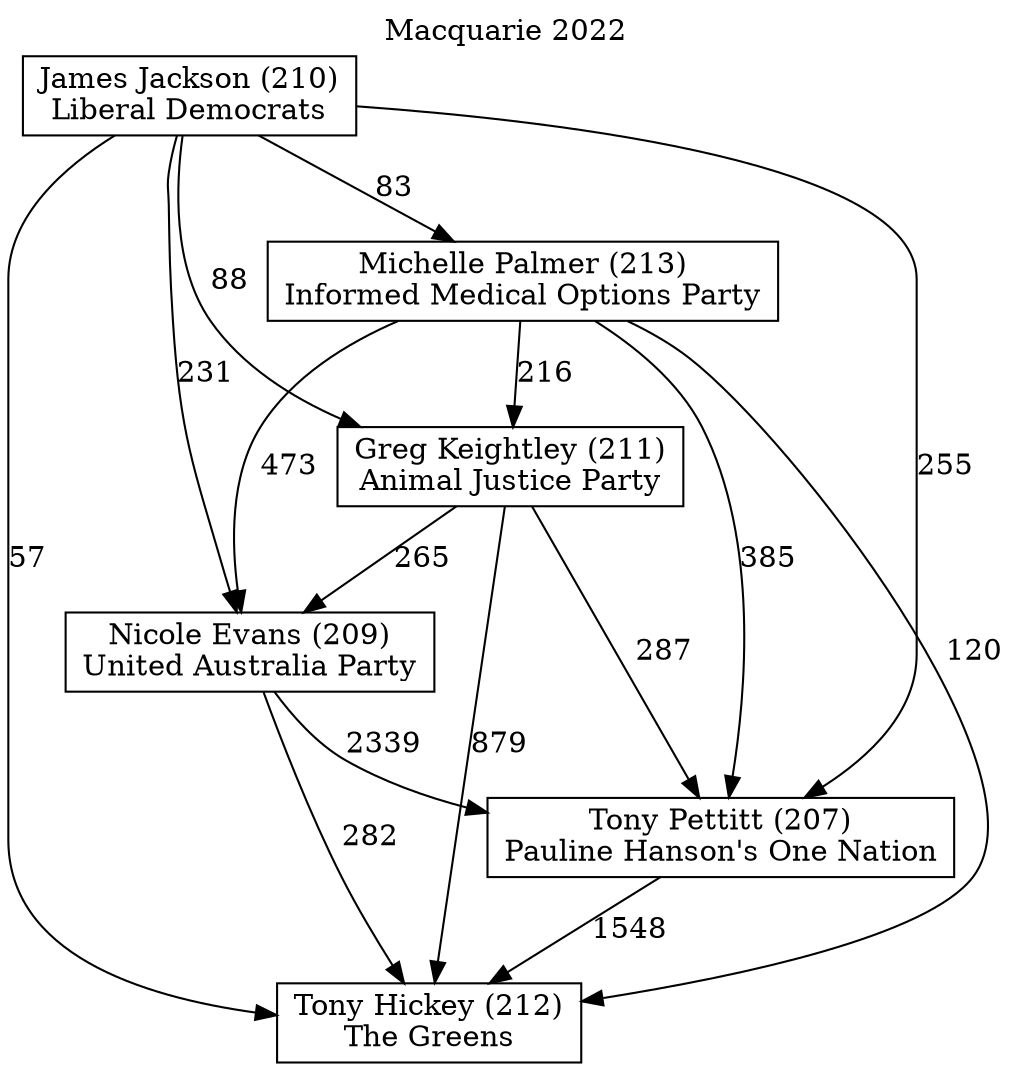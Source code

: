 // House preference flow
digraph "Tony Hickey (212)_Macquarie_2022" {
	graph [label="Macquarie 2022" labelloc=t mclimit=10]
	node [shape=box]
	"Greg Keightley (211)" [label="Greg Keightley (211)
Animal Justice Party"]
	"James Jackson (210)" [label="James Jackson (210)
Liberal Democrats"]
	"Michelle Palmer (213)" [label="Michelle Palmer (213)
Informed Medical Options Party"]
	"Nicole Evans (209)" [label="Nicole Evans (209)
United Australia Party"]
	"Tony Hickey (212)" [label="Tony Hickey (212)
The Greens"]
	"Tony Pettitt (207)" [label="Tony Pettitt (207)
Pauline Hanson's One Nation"]
	"Greg Keightley (211)" -> "Nicole Evans (209)" [label=265]
	"Greg Keightley (211)" -> "Tony Hickey (212)" [label=879]
	"Greg Keightley (211)" -> "Tony Pettitt (207)" [label=287]
	"James Jackson (210)" -> "Greg Keightley (211)" [label=88]
	"James Jackson (210)" -> "Michelle Palmer (213)" [label=83]
	"James Jackson (210)" -> "Nicole Evans (209)" [label=231]
	"James Jackson (210)" -> "Tony Hickey (212)" [label=57]
	"James Jackson (210)" -> "Tony Pettitt (207)" [label=255]
	"Michelle Palmer (213)" -> "Greg Keightley (211)" [label=216]
	"Michelle Palmer (213)" -> "Nicole Evans (209)" [label=473]
	"Michelle Palmer (213)" -> "Tony Hickey (212)" [label=120]
	"Michelle Palmer (213)" -> "Tony Pettitt (207)" [label=385]
	"Nicole Evans (209)" -> "Tony Hickey (212)" [label=282]
	"Nicole Evans (209)" -> "Tony Pettitt (207)" [label=2339]
	"Tony Pettitt (207)" -> "Tony Hickey (212)" [label=1548]
}
